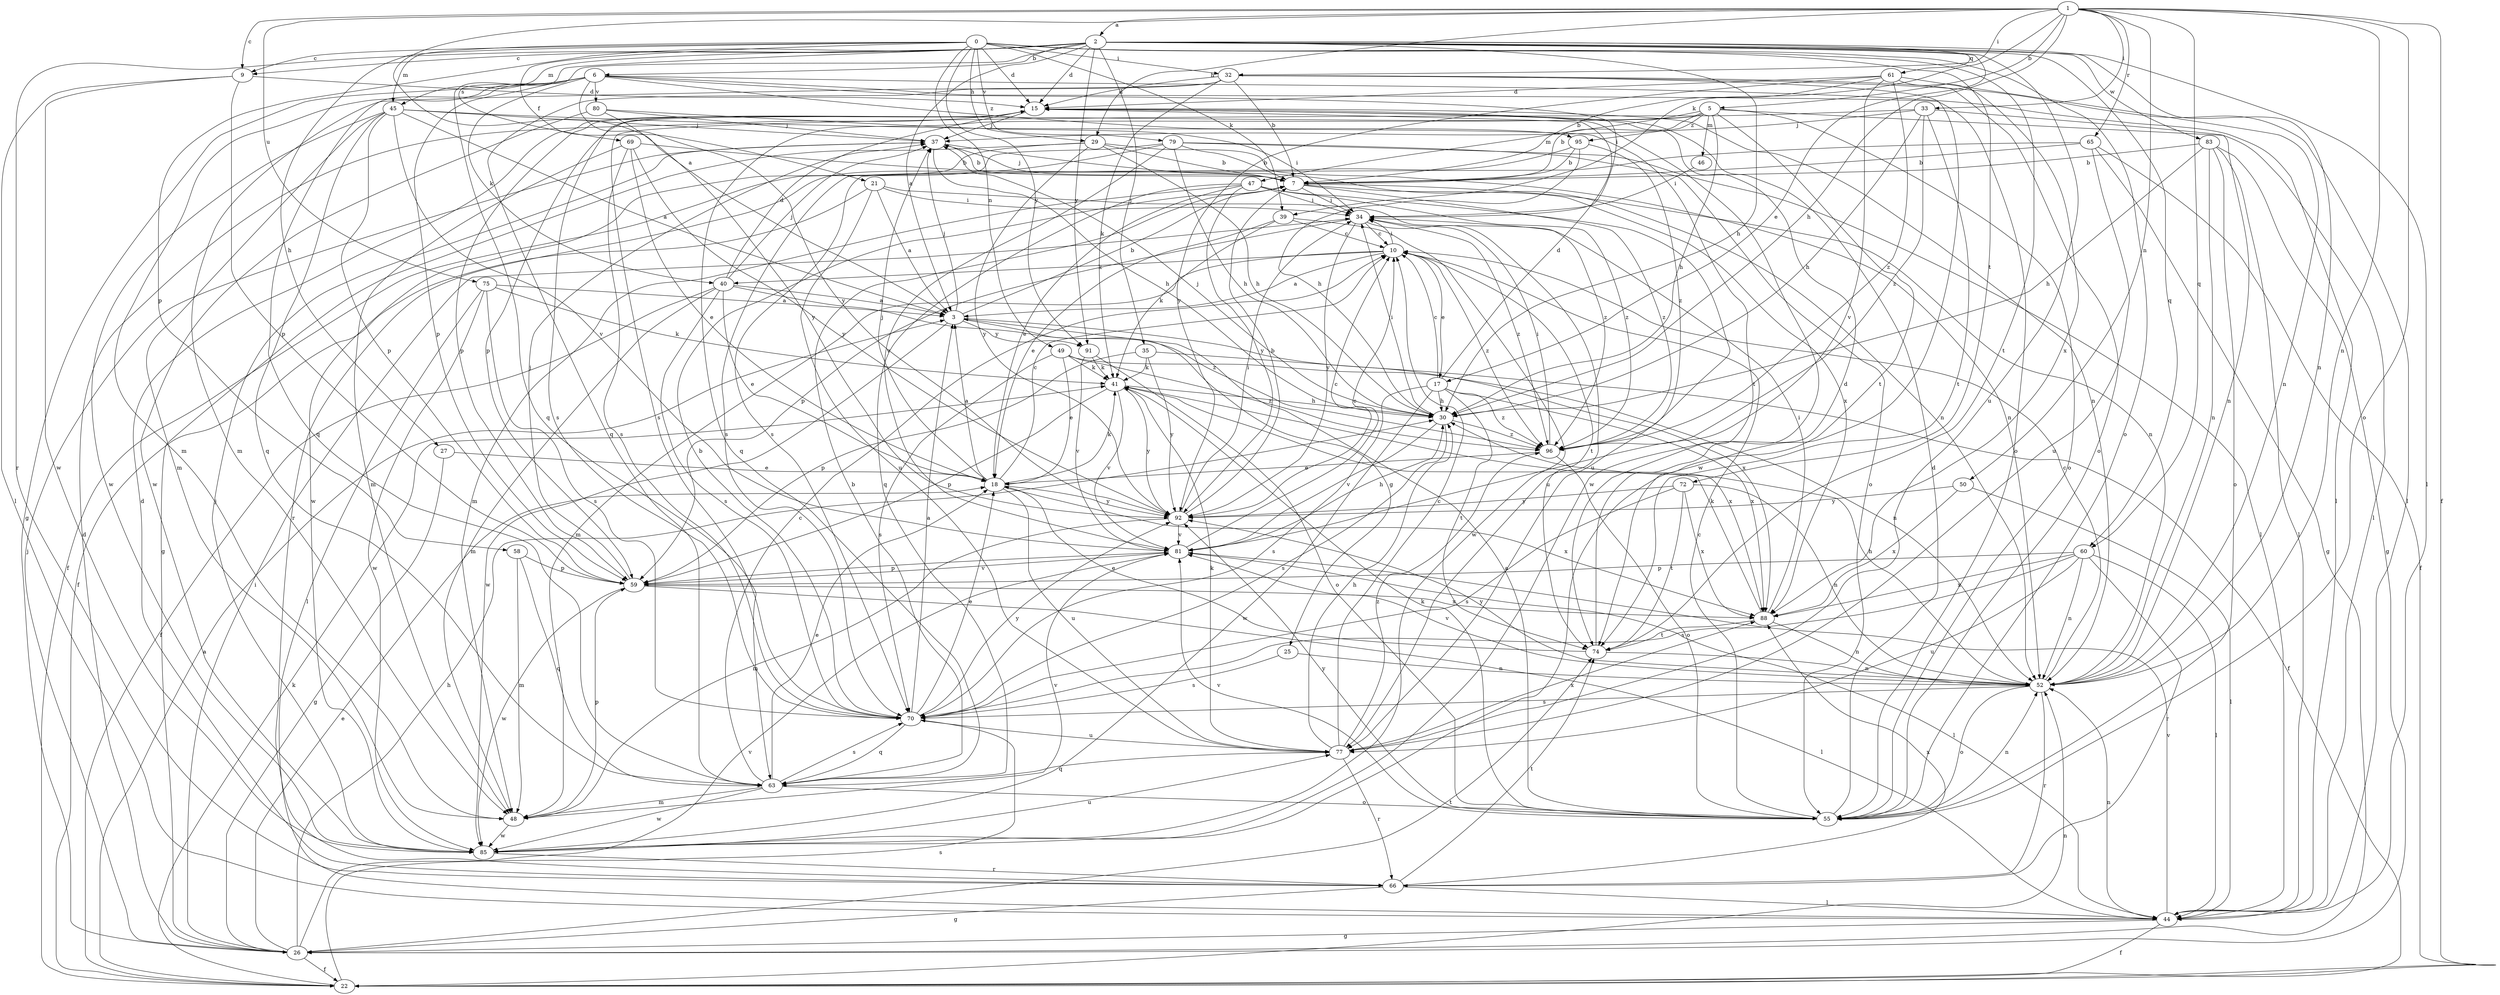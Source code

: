 strict digraph  {
0;
1;
2;
3;
5;
6;
7;
9;
10;
15;
17;
18;
21;
22;
25;
26;
27;
29;
30;
32;
33;
34;
35;
37;
39;
40;
41;
44;
45;
46;
47;
48;
49;
50;
52;
55;
58;
59;
60;
61;
63;
65;
66;
69;
70;
72;
74;
75;
77;
79;
80;
81;
83;
85;
88;
91;
92;
95;
96;
0 -> 9  [label=c];
0 -> 15  [label=d];
0 -> 21  [label=f];
0 -> 27  [label=h];
0 -> 29  [label=h];
0 -> 32  [label=i];
0 -> 39  [label=k];
0 -> 45  [label=m];
0 -> 49  [label=n];
0 -> 55  [label=o];
0 -> 72  [label=t];
0 -> 74  [label=t];
0 -> 79  [label=v];
0 -> 91  [label=y];
1 -> 2  [label=a];
1 -> 3  [label=a];
1 -> 5  [label=b];
1 -> 9  [label=c];
1 -> 22  [label=f];
1 -> 29  [label=h];
1 -> 30  [label=h];
1 -> 32  [label=i];
1 -> 33  [label=i];
1 -> 39  [label=k];
1 -> 50  [label=n];
1 -> 52  [label=n];
1 -> 55  [label=o];
1 -> 60  [label=q];
1 -> 65  [label=r];
1 -> 75  [label=u];
2 -> 3  [label=a];
2 -> 6  [label=b];
2 -> 9  [label=c];
2 -> 15  [label=d];
2 -> 17  [label=e];
2 -> 30  [label=h];
2 -> 35  [label=j];
2 -> 44  [label=l];
2 -> 45  [label=m];
2 -> 52  [label=n];
2 -> 58  [label=p];
2 -> 60  [label=q];
2 -> 61  [label=q];
2 -> 63  [label=q];
2 -> 66  [label=r];
2 -> 69  [label=s];
2 -> 77  [label=u];
2 -> 83  [label=w];
2 -> 91  [label=y];
3 -> 7  [label=b];
3 -> 25  [label=g];
3 -> 37  [label=j];
3 -> 85  [label=w];
3 -> 88  [label=x];
3 -> 91  [label=y];
5 -> 7  [label=b];
5 -> 30  [label=h];
5 -> 44  [label=l];
5 -> 46  [label=m];
5 -> 47  [label=m];
5 -> 55  [label=o];
5 -> 59  [label=p];
5 -> 63  [label=q];
5 -> 74  [label=t];
5 -> 95  [label=z];
6 -> 26  [label=g];
6 -> 34  [label=i];
6 -> 40  [label=k];
6 -> 44  [label=l];
6 -> 48  [label=m];
6 -> 55  [label=o];
6 -> 59  [label=p];
6 -> 63  [label=q];
6 -> 80  [label=v];
6 -> 92  [label=y];
6 -> 95  [label=z];
7 -> 34  [label=i];
7 -> 37  [label=j];
7 -> 52  [label=n];
7 -> 88  [label=x];
7 -> 96  [label=z];
9 -> 15  [label=d];
9 -> 44  [label=l];
9 -> 59  [label=p];
9 -> 85  [label=w];
10 -> 3  [label=a];
10 -> 17  [label=e];
10 -> 34  [label=i];
10 -> 40  [label=k];
10 -> 48  [label=m];
10 -> 74  [label=t];
10 -> 96  [label=z];
15 -> 37  [label=j];
15 -> 52  [label=n];
15 -> 59  [label=p];
15 -> 70  [label=s];
15 -> 85  [label=w];
17 -> 10  [label=c];
17 -> 15  [label=d];
17 -> 30  [label=h];
17 -> 70  [label=s];
17 -> 74  [label=t];
17 -> 85  [label=w];
17 -> 88  [label=x];
17 -> 96  [label=z];
18 -> 3  [label=a];
18 -> 10  [label=c];
18 -> 37  [label=j];
18 -> 41  [label=k];
18 -> 77  [label=u];
18 -> 88  [label=x];
18 -> 92  [label=y];
21 -> 3  [label=a];
21 -> 22  [label=f];
21 -> 34  [label=i];
21 -> 77  [label=u];
21 -> 96  [label=z];
22 -> 3  [label=a];
22 -> 41  [label=k];
22 -> 52  [label=n];
22 -> 70  [label=s];
25 -> 52  [label=n];
25 -> 70  [label=s];
26 -> 15  [label=d];
26 -> 18  [label=e];
26 -> 22  [label=f];
26 -> 30  [label=h];
26 -> 34  [label=i];
26 -> 37  [label=j];
26 -> 74  [label=t];
26 -> 81  [label=v];
27 -> 18  [label=e];
27 -> 26  [label=g];
29 -> 7  [label=b];
29 -> 26  [label=g];
29 -> 30  [label=h];
29 -> 52  [label=n];
29 -> 85  [label=w];
29 -> 92  [label=y];
30 -> 34  [label=i];
30 -> 37  [label=j];
30 -> 70  [label=s];
30 -> 81  [label=v];
30 -> 96  [label=z];
32 -> 7  [label=b];
32 -> 15  [label=d];
32 -> 41  [label=k];
32 -> 44  [label=l];
32 -> 48  [label=m];
32 -> 55  [label=o];
32 -> 63  [label=q];
32 -> 85  [label=w];
33 -> 30  [label=h];
33 -> 37  [label=j];
33 -> 52  [label=n];
33 -> 70  [label=s];
33 -> 74  [label=t];
33 -> 96  [label=z];
34 -> 10  [label=c];
34 -> 59  [label=p];
34 -> 77  [label=u];
34 -> 92  [label=y];
34 -> 96  [label=z];
35 -> 22  [label=f];
35 -> 41  [label=k];
35 -> 59  [label=p];
35 -> 92  [label=y];
37 -> 7  [label=b];
37 -> 30  [label=h];
37 -> 52  [label=n];
39 -> 10  [label=c];
39 -> 18  [label=e];
39 -> 41  [label=k];
39 -> 85  [label=w];
40 -> 3  [label=a];
40 -> 15  [label=d];
40 -> 18  [label=e];
40 -> 22  [label=f];
40 -> 37  [label=j];
40 -> 48  [label=m];
40 -> 70  [label=s];
40 -> 96  [label=z];
41 -> 30  [label=h];
41 -> 59  [label=p];
41 -> 81  [label=v];
41 -> 88  [label=x];
41 -> 92  [label=y];
44 -> 22  [label=f];
44 -> 26  [label=g];
44 -> 52  [label=n];
44 -> 81  [label=v];
45 -> 3  [label=a];
45 -> 37  [label=j];
45 -> 48  [label=m];
45 -> 59  [label=p];
45 -> 63  [label=q];
45 -> 74  [label=t];
45 -> 81  [label=v];
45 -> 85  [label=w];
46 -> 34  [label=i];
47 -> 18  [label=e];
47 -> 34  [label=i];
47 -> 48  [label=m];
47 -> 63  [label=q];
47 -> 77  [label=u];
47 -> 92  [label=y];
47 -> 96  [label=z];
48 -> 59  [label=p];
48 -> 81  [label=v];
48 -> 85  [label=w];
49 -> 18  [label=e];
49 -> 41  [label=k];
49 -> 52  [label=n];
49 -> 70  [label=s];
49 -> 96  [label=z];
50 -> 44  [label=l];
50 -> 88  [label=x];
50 -> 92  [label=y];
52 -> 10  [label=c];
52 -> 30  [label=h];
52 -> 55  [label=o];
52 -> 66  [label=r];
52 -> 70  [label=s];
52 -> 81  [label=v];
52 -> 92  [label=y];
55 -> 3  [label=a];
55 -> 10  [label=c];
55 -> 15  [label=d];
55 -> 41  [label=k];
55 -> 52  [label=n];
55 -> 81  [label=v];
55 -> 92  [label=y];
58 -> 48  [label=m];
58 -> 59  [label=p];
58 -> 63  [label=q];
59 -> 37  [label=j];
59 -> 44  [label=l];
59 -> 81  [label=v];
59 -> 85  [label=w];
59 -> 88  [label=x];
60 -> 44  [label=l];
60 -> 52  [label=n];
60 -> 59  [label=p];
60 -> 66  [label=r];
60 -> 70  [label=s];
60 -> 77  [label=u];
60 -> 88  [label=x];
61 -> 7  [label=b];
61 -> 15  [label=d];
61 -> 52  [label=n];
61 -> 81  [label=v];
61 -> 88  [label=x];
61 -> 92  [label=y];
61 -> 96  [label=z];
63 -> 7  [label=b];
63 -> 10  [label=c];
63 -> 18  [label=e];
63 -> 48  [label=m];
63 -> 55  [label=o];
63 -> 70  [label=s];
63 -> 85  [label=w];
65 -> 7  [label=b];
65 -> 22  [label=f];
65 -> 26  [label=g];
65 -> 70  [label=s];
65 -> 77  [label=u];
66 -> 15  [label=d];
66 -> 26  [label=g];
66 -> 44  [label=l];
66 -> 74  [label=t];
66 -> 88  [label=x];
69 -> 7  [label=b];
69 -> 18  [label=e];
69 -> 48  [label=m];
69 -> 70  [label=s];
69 -> 92  [label=y];
70 -> 3  [label=a];
70 -> 7  [label=b];
70 -> 18  [label=e];
70 -> 63  [label=q];
70 -> 77  [label=u];
70 -> 92  [label=y];
72 -> 52  [label=n];
72 -> 70  [label=s];
72 -> 74  [label=t];
72 -> 88  [label=x];
72 -> 92  [label=y];
74 -> 15  [label=d];
74 -> 18  [label=e];
74 -> 52  [label=n];
75 -> 3  [label=a];
75 -> 41  [label=k];
75 -> 44  [label=l];
75 -> 70  [label=s];
75 -> 85  [label=w];
77 -> 10  [label=c];
77 -> 30  [label=h];
77 -> 41  [label=k];
77 -> 63  [label=q];
77 -> 66  [label=r];
77 -> 88  [label=x];
77 -> 96  [label=z];
79 -> 7  [label=b];
79 -> 22  [label=f];
79 -> 30  [label=h];
79 -> 44  [label=l];
79 -> 55  [label=o];
79 -> 66  [label=r];
79 -> 81  [label=v];
80 -> 34  [label=i];
80 -> 37  [label=j];
80 -> 85  [label=w];
80 -> 92  [label=y];
81 -> 10  [label=c];
81 -> 30  [label=h];
81 -> 44  [label=l];
81 -> 59  [label=p];
83 -> 7  [label=b];
83 -> 26  [label=g];
83 -> 30  [label=h];
83 -> 44  [label=l];
83 -> 52  [label=n];
83 -> 55  [label=o];
85 -> 37  [label=j];
85 -> 66  [label=r];
85 -> 77  [label=u];
88 -> 34  [label=i];
88 -> 41  [label=k];
88 -> 52  [label=n];
88 -> 74  [label=t];
91 -> 41  [label=k];
91 -> 55  [label=o];
91 -> 81  [label=v];
92 -> 7  [label=b];
92 -> 10  [label=c];
92 -> 34  [label=i];
92 -> 48  [label=m];
92 -> 81  [label=v];
95 -> 7  [label=b];
95 -> 30  [label=h];
95 -> 70  [label=s];
95 -> 96  [label=z];
96 -> 18  [label=e];
96 -> 34  [label=i];
96 -> 55  [label=o];
}
